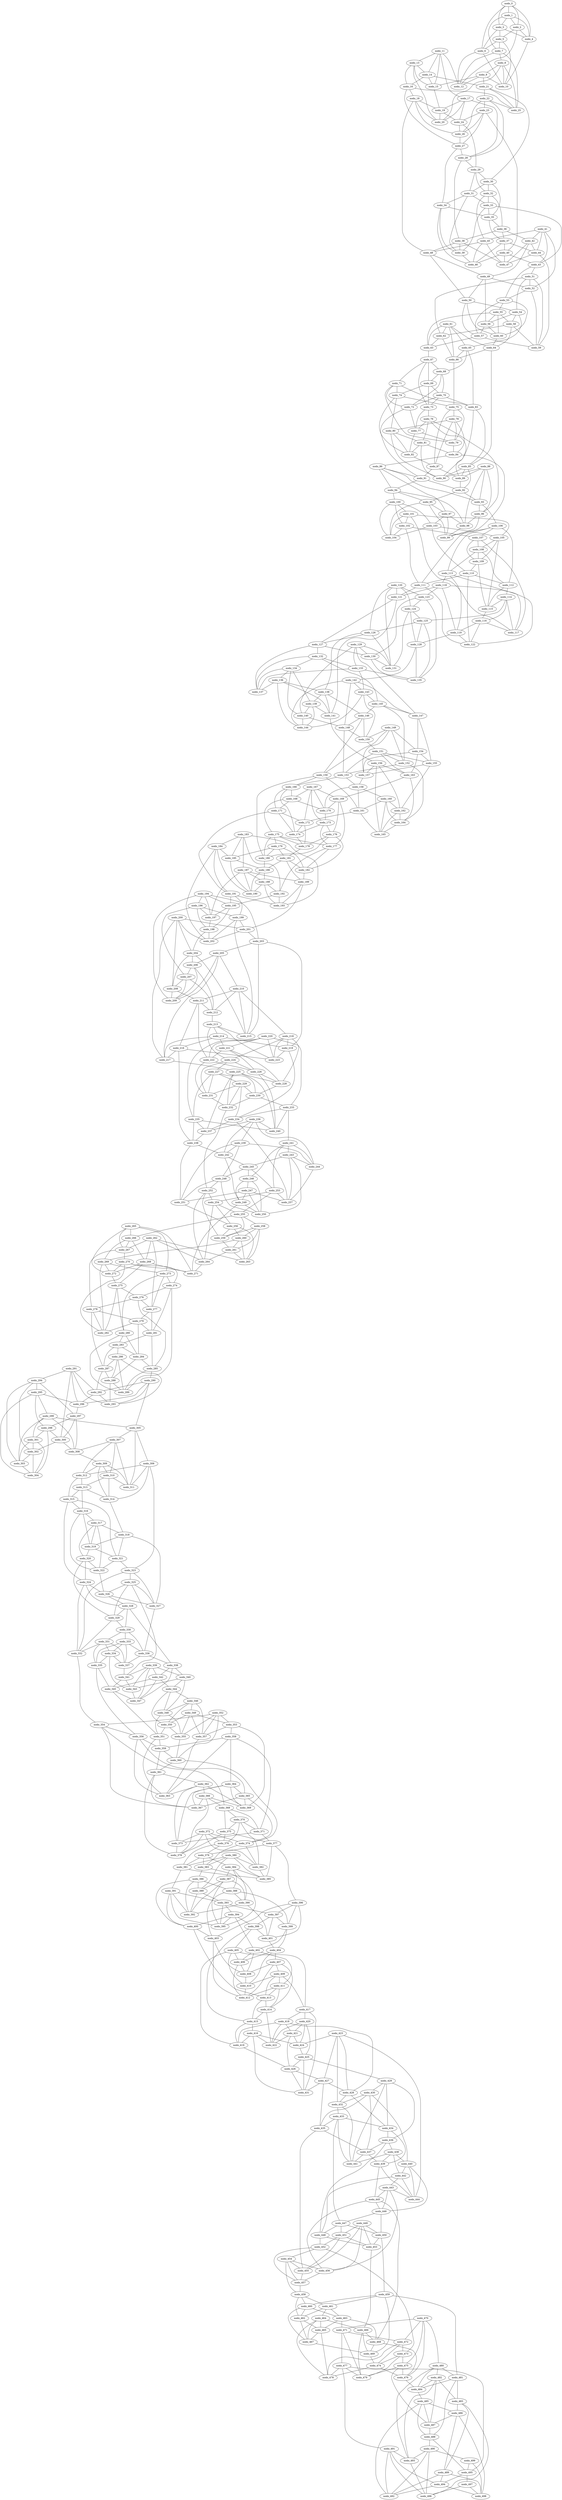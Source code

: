 graph gen_BarabasiAlbert_500 {
  nodo_368 -- nodo_375;
  nodo_368 -- nodo_370;
  nodo_368 -- nodo_371;
  nodo_416 -- nodo_422;
  nodo_312 -- nodo_315;
  nodo_256 -- nodo_260;
  nodo_312 -- nodo_313;
  nodo_256 -- nodo_263;
  nodo_84 -- nodo_86;
  nodo_152 -- nodo_164;
  nodo_39 -- nodo_46;
  nodo_200 -- nodo_201;
  nodo_416 -- nodo_424;
  nodo_200 -- nodo_202;
  nodo_264 -- nodo_271;
  nodo_200 -- nodo_204;
  nodo_160 -- nodo_165;
  nodo_160 -- nodo_164;
  nodo_200 -- nodo_208;
  nodo_160 -- nodo_162;
  nodo_160 -- nodo_161;
  nodo_376 -- nodo_381;
  nodo_320 -- nodo_322;
  nodo_320 -- nodo_324;
  nodo_416 -- nodo_431;
  nodo_320 -- nodo_329;
  nodo_17 -- nodo_19;
  nodo_152 -- nodo_153;
  nodo_248 -- nodo_250;
  nodo_62 -- nodo_63;
  nodo_248 -- nodo_251;
  nodo_424 -- nodo_425;
  nodo_62 -- nodo_66;
  nodo_248 -- nodo_252;
  nodo_17 -- nodo_28;
  nodo_376 -- nodo_379;
  nodo_17 -- nodo_24;
  nodo_17 -- nodo_20;
  nodo_136 -- nodo_144;
  nodo_408 -- nodo_410;
  nodo_136 -- nodo_141;
  nodo_27 -- nodo_34;
  nodo_294 -- nodo_303;
  nodo_433 -- nodo_441;
  nodo_294 -- nodo_302;
  nodo_398 -- nodo_415;
  nodo_433 -- nodo_447;
  nodo_377 -- nodo_396;
  nodo_127 -- nodo_132;
  nodo_488 -- nodo_495;
  nodo_127 -- nodo_130;
  nodo_488 -- nodo_490;
  nodo_127 -- nodo_137;
  nodo_27 -- nodo_28;
  nodo_432 -- nodo_433;
  nodo_272 -- nodo_275;
  nodo_49 -- nodo_56;
  nodo_398 -- nodo_401;
  nodo_49 -- nodo_50;
  nodo_84 -- nodo_99;
  nodo_49 -- nodo_52;
  nodo_377 -- nodo_385;
  nodo_398 -- nodo_405;
  nodo_200 -- nodo_217;
  nodo_281 -- nodo_283;
  nodo_153 -- nodo_166;
  nodo_281 -- nodo_285;
  nodo_377 -- nodo_379;
  nodo_52 -- nodo_53;
  nodo_52 -- nodo_59;
  nodo_415 -- nodo_416;
  nodo_415 -- nodo_419;
  nodo_305 -- nodo_311;
  nodo_273 -- nodo_274;
  nodo_201 -- nodo_202;
  nodo_255 -- nodo_259;
  nodo_201 -- nodo_203;
  nodo_255 -- nodo_258;
  nodo_417 -- nodo_420;
  nodo_151 -- nodo_163;
  nodo_74 -- nodo_75;
  nodo_423 -- nodo_428;
  nodo_409 -- nodo_417;
  nodo_145 -- nodo_152;
  nodo_409 -- nodo_411;
  nodo_409 -- nodo_410;
  nodo_273 -- nodo_277;
  nodo_433 -- nodo_435;
  nodo_409 -- nodo_413;
  nodo_433 -- nodo_434;
  nodo_273 -- nodo_280;
  nodo_417 -- nodo_431;
  nodo_74 -- nodo_80;
  nodo_74 -- nodo_82;
  nodo_96 -- nodo_98;
  nodo_151 -- nodo_152;
  nodo_423 -- nodo_424;
  nodo_151 -- nodo_153;
  nodo_96 -- nodo_99;
  nodo_151 -- nodo_155;
  nodo_423 -- nodo_427;
  nodo_145 -- nodo_146;
  nodo_239 -- nodo_248;
  nodo_128 -- nodo_142;
  nodo_145 -- nodo_147;
  nodo_239 -- nodo_242;
  nodo_134 -- nodo_136;
  nodo_239 -- nodo_244;
  nodo_134 -- nodo_137;
  nodo_280 -- nodo_289;
  nodo_134 -- nodo_139;
  nodo_280 -- nodo_284;
  nodo_280 -- nodo_283;
  nodo_384 -- nodo_390;
  nodo_86 -- nodo_97;
  nodo_37 -- nodo_44;
  nodo_397 -- nodo_401;
  nodo_86 -- nodo_94;
  nodo_37 -- nodo_46;
  nodo_86 -- nodo_93;
  nodo_384 -- nodo_385;
  nodo_86 -- nodo_91;
  nodo_384 -- nodo_388;
  nodo_384 -- nodo_387;
  nodo_391 -- nodo_392;
  nodo_274 -- nodo_289;
  nodo_391 -- nodo_393;
  nodo_423 -- nodo_432;
  nodo_391 -- nodo_395;
  nodo_37 -- nodo_40;
  nodo_489 -- nodo_492;
  nodo_256 -- nodo_259;
  nodo_489 -- nodo_494;
  nodo_239 -- nodo_251;
  nodo_489 -- nodo_498;
  nodo_305 -- nodo_307;
  nodo_15 -- nodo_19;
  nodo_128 -- nodo_135;
  nodo_305 -- nodo_306;
  nodo_416 -- nodo_419;
  nodo_64 -- nodo_66;
  nodo_440 -- nodo_442;
  nodo_440 -- nodo_444;
  nodo_440 -- nodo_446;
  nodo_423 -- nodo_444;
  nodo_495 -- nodo_497;
  nodo_495 -- nodo_494;
  nodo_210 -- nodo_212;
  nodo_210 -- nodo_211;
  nodo_426 -- nodo_427;
  nodo_210 -- nodo_215;
  nodo_210 -- nodo_218;
  nodo_42 -- nodo_47;
  nodo_42 -- nodo_49;
  nodo_254 -- nodo_256;
  nodo_42 -- nodo_44;
  nodo_254 -- nodo_255;
  nodo_262 -- nodo_264;
  nodo_262 -- nodo_263;
  nodo_246 -- nodo_250;
  nodo_70 -- nodo_73;
  nodo_302 -- nodo_303;
  nodo_70 -- nodo_72;
  nodo_302 -- nodo_304;
  nodo_134 -- nodo_140;
  nodo_274 -- nodo_281;
  nodo_310 -- nodo_314;
  nodo_310 -- nodo_313;
  nodo_97 -- nodo_103;
  nodo_262 -- nodo_268;
  nodo_262 -- nodo_267;
  nodo_310 -- nodo_311;
  nodo_418 -- nodo_421;
  nodo_146 -- nodo_150;
  nodo_418 -- nodo_422;
  nodo_418 -- nodo_428;
  nodo_92 -- nodo_95;
  nodo_92 -- nodo_93;
  nodo_146 -- nodo_159;
  nodo_274 -- nodo_276;
  nodo_162 -- nodo_165;
  nodo_162 -- nodo_164;
  nodo_374 -- nodo_383;
  nodo_70 -- nodo_83;
  nodo_374 -- nodo_382;
  nodo_396 -- nodo_401;
  nodo_249 -- nodo_250;
  nodo_383 -- nodo_386;
  nodo_262 -- nodo_277;
  nodo_82 -- nodo_87;
  nodo_396 -- nodo_403;
  nodo_330 -- nodo_333;
  nodo_330 -- nodo_336;
  nodo_290 -- nodo_296;
  nodo_330 -- nodo_331;
  nodo_290 -- nodo_292;
  nodo_383 -- nodo_395;
  nodo_290 -- nodo_293;
  nodo_146 -- nodo_148;
  nodo_30 -- nodo_35;
  nodo_417 -- nodo_418;
  nodo_30 -- nodo_32;
  nodo_118 -- nodo_123;
  nodo_30 -- nodo_31;
  nodo_118 -- nodo_122;
  nodo_118 -- nodo_121;
  nodo_197 -- nodo_198;
  nodo_426 -- nodo_431;
  nodo_430 -- nodo_437;
  nodo_246 -- nodo_247;
  nodo_60 -- nodo_64;
  nodo_430 -- nodo_435;
  nodo_19 -- nodo_24;
  nodo_133 -- nodo_137;
  nodo_246 -- nodo_249;
  nodo_133 -- nodo_135;
  nodo_211 -- nodo_222;
  nodo_19 -- nodo_20;
  nodo_255 -- nodo_266;
  nodo_430 -- nodo_432;
  nodo_253 -- nodo_255;
  nodo_253 -- nodo_254;
  nodo_249 -- nodo_271;
  nodo_253 -- nodo_257;
  nodo_161 -- nodo_165;
  nodo_203 -- nodo_219;
  nodo_275 -- nodo_276;
  nodo_29 -- nodo_32;
  nodo_29 -- nodo_31;
  nodo_29 -- nodo_30;
  nodo_133 -- nodo_143;
  nodo_275 -- nodo_280;
  nodo_275 -- nodo_282;
  nodo_203 -- nodo_215;
  nodo_153 -- nodo_158;
  nodo_460 -- nodo_463;
  nodo_118 -- nodo_119;
  nodo_283 -- nodo_284;
  nodo_425 -- nodo_426;
  nodo_283 -- nodo_287;
  nodo_425 -- nodo_429;
  nodo_460 -- nodo_467;
  nodo_283 -- nodo_286;
  nodo_247 -- nodo_251;
  nodo_126 -- nodo_127;
  nodo_331 -- nodo_335;
  nodo_247 -- nodo_250;
  nodo_331 -- nodo_334;
  nodo_419 -- nodo_426;
  nodo_460 -- nodo_462;
  nodo_331 -- nodo_332;
  nodo_375 -- nodo_378;
  nodo_331 -- nodo_337;
  nodo_375 -- nodo_377;
  nodo_375 -- nodo_376;
  nodo_161 -- nodo_172;
  nodo_247 -- nodo_257;
  nodo_125 -- nodo_135;
  nodo_432 -- nodo_441;
  nodo_50 -- nodo_54;
  nodo_50 -- nodo_57;
  nodo_126 -- nodo_138;
  nodo_388 -- nodo_403;
  nodo_382 -- nodo_385;
  nodo_247 -- nodo_249;
  nodo_126 -- nodo_131;
  nodo_125 -- nodo_126;
  nodo_40 -- nodo_46;
  nodo_40 -- nodo_47;
  nodo_295 -- nodo_304;
  nodo_40 -- nodo_43;
  nodo_125 -- nodo_128;
  nodo_418 -- nodo_419;
  nodo_72 -- nodo_77;
  nodo_50 -- nodo_60;
  nodo_497 -- nodo_498;
  nodo_497 -- nodo_496;
  nodo_72 -- nodo_91;
  nodo_132 -- nodo_137;
  nodo_132 -- nodo_134;
  nodo_132 -- nodo_133;
  nodo_425 -- nodo_431;
  nodo_154 -- nodo_155;
  nodo_119 -- nodo_128;
  nodo_154 -- nodo_157;
  nodo_303 -- nodo_304;
  nodo_469 -- nodo_474;
  nodo_254 -- nodo_264;
  nodo_332 -- nodo_354;
  nodo_154 -- nodo_163;
  nodo_119 -- nodo_122;
  nodo_276 -- nodo_285;
  nodo_203 -- nodo_205;
  nodo_94 -- nodo_95;
  nodo_94 -- nodo_98;
  nodo_428 -- nodo_434;
  nodo_67 -- nodo_73;
  nodo_95 -- nodo_104;
  nodo_67 -- nodo_71;
  nodo_290 -- nodo_305;
  nodo_284 -- nodo_285;
  nodo_348 -- nodo_355;
  nodo_67 -- nodo_69;
  nodo_67 -- nodo_68;
  nodo_324 -- nodo_326;
  nodo_324 -- nodo_328;
  nodo_428 -- nodo_432;
  nodo_196 -- nodo_199;
  nodo_348 -- nodo_351;
  nodo_107 -- nodo_108;
  nodo_107 -- nodo_109;
  nodo_164 -- nodo_165;
  nodo_396 -- nodo_399;
  nodo_196 -- nodo_197;
  nodo_364 -- nodo_369;
  nodo_396 -- nodo_397;
  nodo_196 -- nodo_198;
  nodo_89 -- nodo_92;
  nodo_364 -- nodo_365;
  nodo_364 -- nodo_367;
  nodo_284 -- nodo_288;
  nodo_124 -- nodo_131;
  nodo_7 -- nodo_8;
  nodo_33 -- nodo_39;
  nodo_124 -- nodo_125;
  nodo_179 -- nodo_182;
  nodo_179 -- nodo_181;
  nodo_33 -- nodo_35;
  nodo_179 -- nodo_180;
  nodo_124 -- nodo_128;
  nodo_485 -- nodo_488;
  nodo_364 -- nodo_373;
  nodo_485 -- nodo_486;
  nodo_485 -- nodo_487;
  nodo_485 -- nodo_492;
  nodo_381 -- nodo_385;
  nodo_33 -- nodo_43;
  nodo_79 -- nodo_84;
  nodo_181 -- nodo_189;
  nodo_57 -- nodo_59;
  nodo_181 -- nodo_186;
  nodo_11 -- nodo_14;
  nodo_11 -- nodo_15;
  nodo_181 -- nodo_182;
  nodo_11 -- nodo_12;
  nodo_11 -- nodo_13;
  nodo_11 -- nodo_17;
  nodo_5 -- nodo_10;
  nodo_324 -- nodo_332;
  nodo_381 -- nodo_391;
  nodo_244 -- nodo_257;
  nodo_107 -- nodo_117;
  nodo_57 -- nodo_63;
  nodo_94 -- nodo_100;
  nodo_323 -- nodo_325;
  nodo_379 -- nodo_384;
  nodo_379 -- nodo_383;
  nodo_21 -- nodo_30;
  nodo_379 -- nodo_381;
  nodo_427 -- nodo_431;
  nodo_213 -- nodo_224;
  nodo_213 -- nodo_223;
  nodo_323 -- nodo_327;
  nodo_80 -- nodo_81;
  nodo_80 -- nodo_82;
  nodo_245 -- nodo_253;
  nodo_80 -- nodo_90;
  nodo_163 -- nodo_169;
  nodo_211 -- nodo_212;
  nodo_21 -- nodo_22;
  nodo_123 -- nodo_135;
  nodo_211 -- nodo_216;
  nodo_427 -- nodo_435;
  nodo_430 -- nodo_440;
  nodo_21 -- nodo_25;
  nodo_380 -- nodo_389;
  nodo_123 -- nodo_130;
  nodo_380 -- nodo_385;
  nodo_349 -- nodo_353;
  nodo_285 -- nodo_290;
  nodo_339 -- nodo_347;
  nodo_349 -- nodo_355;
  nodo_380 -- nodo_382;
  nodo_380 -- nodo_381;
  nodo_390 -- nodo_392;
  nodo_349 -- nodo_357;
  nodo_380 -- nodo_383;
  nodo_43 -- nodo_51;
  nodo_43 -- nodo_53;
  nodo_5 -- nodo_6;
  nodo_5 -- nodo_7;
  nodo_106 -- nodo_107;
  nodo_163 -- nodo_164;
  nodo_349 -- nodo_350;
  nodo_227 -- nodo_235;
  nodo_195 -- nodo_197;
  nodo_195 -- nodo_198;
  nodo_499 -- nodo_495;
  nodo_227 -- nodo_231;
  nodo_333 -- nodo_337;
  nodo_333 -- nodo_336;
  nodo_333 -- nodo_335;
  nodo_138 -- nodo_139;
  nodo_333 -- nodo_334;
  nodo_339 -- nodo_343;
  nodo_179 -- nodo_185;
  nodo_445 -- nodo_446;
  nodo_227 -- nodo_230;
  nodo_339 -- nodo_340;
  nodo_285 -- nodo_289;
  nodo_339 -- nodo_341;
  nodo_339 -- nodo_342;
  nodo_499 -- nodo_498;
  nodo_69 -- nodo_70;
  nodo_228 -- nodo_230;
  nodo_69 -- nodo_73;
  nodo_69 -- nodo_74;
  nodo_227 -- nodo_229;
  nodo_178 -- nodo_181;
  nodo_411 -- nodo_414;
  nodo_106 -- nodo_112;
  nodo_411 -- nodo_413;
  nodo_106 -- nodo_113;
  nodo_411 -- nodo_412;
  nodo_106 -- nodo_111;
  nodo_445 -- nodo_456;
  nodo_245 -- nodo_248;
  nodo_139 -- nodo_141;
  nodo_139 -- nodo_140;
  nodo_245 -- nodo_246;
  nodo_180 -- nodo_186;
  nodo_212 -- nodo_213;
  nodo_334 -- nodo_343;
  nodo_323 -- nodo_332;
  nodo_139 -- nodo_144;
  nodo_386 -- nodo_400;
  nodo_123 -- nodo_124;
  nodo_445 -- nodo_468;
  nodo_427 -- nodo_428;
  nodo_484 -- nodo_485;
  nodo_366 -- nodo_367;
  nodo_334 -- nodo_337;
  nodo_366 -- nodo_368;
  nodo_109 -- nodo_110;
  nodo_194 -- nodo_197;
  nodo_366 -- nodo_369;
  nodo_194 -- nodo_195;
  nodo_242 -- nodo_245;
  nodo_194 -- nodo_196;
  nodo_306 -- nodo_323;
  nodo_334 -- nodo_335;
  nodo_150 -- nodo_151;
  nodo_242 -- nodo_249;
  nodo_286 -- nodo_288;
  nodo_286 -- nodo_287;
  nodo_199 -- nodo_215;
  nodo_286 -- nodo_289;
  nodo_286 -- nodo_293;
  nodo_471 -- nodo_479;
  nodo_109 -- nodo_115;
  nodo_214 -- nodo_221;
  nodo_414 -- nodo_415;
  nodo_166 -- nodo_174;
  nodo_471 -- nodo_477;
  nodo_75 -- nodo_87;
  nodo_199 -- nodo_201;
  nodo_199 -- nodo_202;
  nodo_471 -- nodo_472;
  nodo_306 -- nodo_312;
  nodo_306 -- nodo_311;
  nodo_3 -- nodo_4;
  nodo_3 -- nodo_5;
  nodo_338 -- nodo_347;
  nodo_3 -- nodo_6;
  nodo_258 -- nodo_261;
  nodo_258 -- nodo_260;
  nodo_258 -- nodo_263;
  nodo_338 -- nodo_342;
  nodo_351 -- nodo_363;
  nodo_338 -- nodo_340;
  nodo_7 -- nodo_12;
  nodo_443 -- nodo_456;
  nodo_322 -- nodo_326;
  nodo_306 -- nodo_314;
  nodo_350 -- nodo_351;
  nodo_309 -- nodo_312;
  nodo_309 -- nodo_311;
  nodo_309 -- nodo_314;
  nodo_394 -- nodo_398;
  nodo_65 -- nodo_68;
  nodo_229 -- nodo_230;
  nodo_443 -- nodo_446;
  nodo_7 -- nodo_25;
  nodo_335 -- nodo_356;
  nodo_65 -- nodo_66;
  nodo_229 -- nodo_232;
  nodo_443 -- nodo_444;
  nodo_138 -- nodo_146;
  nodo_229 -- nodo_231;
  nodo_443 -- nodo_445;
  nodo_229 -- nodo_234;
  nodo_270 -- nodo_282;
  nodo_309 -- nodo_310;
  nodo_138 -- nodo_141;
  nodo_366 -- nodo_378;
  nodo_213 -- nodo_215;
  nodo_291 -- nodo_300;
  nodo_213 -- nodo_214;
  nodo_166 -- nodo_171;
  nodo_65 -- nodo_83;
  nodo_93 -- nodo_106;
  nodo_87 -- nodo_89;
  nodo_335 -- nodo_345;
  nodo_394 -- nodo_395;
  nodo_87 -- nodo_91;
  nodo_270 -- nodo_274;
  nodo_270 -- nodo_271;
  nodo_270 -- nodo_272;
  nodo_350 -- nodo_355;
  nodo_166 -- nodo_168;
  nodo_77 -- nodo_79;
  nodo_459 -- nodo_460;
  nodo_287 -- nodo_292;
  nodo_35 -- nodo_36;
  nodo_429 -- nodo_441;
  nodo_35 -- nodo_37;
  nodo_457 -- nodo_458;
  nodo_243 -- nodo_244;
  nodo_243 -- nodo_245;
  nodo_459 -- nodo_461;
  nodo_470 -- nodo_475;
  nodo_108 -- nodo_109;
  nodo_470 -- nodo_476;
  nodo_243 -- nodo_250;
  nodo_459 -- nodo_469;
  nodo_470 -- nodo_480;
  nodo_77 -- nodo_82;
  nodo_121 -- nodo_141;
  nodo_287 -- nodo_288;
  nodo_337 -- nodo_341;
  nodo_1 -- nodo_2;
  nodo_55 -- nodo_56;
  nodo_1 -- nodo_3;
  nodo_1 -- nodo_4;
  nodo_55 -- nodo_58;
  nodo_321 -- nodo_322;
  nodo_429 -- nodo_430;
  nodo_1 -- nodo_7;
  nodo_13 -- nodo_16;
  nodo_321 -- nodo_323;
  nodo_13 -- nodo_15;
  nodo_13 -- nodo_14;
  nodo_487 -- nodo_488;
  nodo_13 -- nodo_20;
  nodo_413 -- nodo_414;
  nodo_470 -- nodo_471;
  nodo_259 -- nodo_261;
  nodo_365 -- nodo_369;
  nodo_413 -- nodo_415;
  nodo_470 -- nodo_472;
  nodo_307 -- nodo_310;
  nodo_429 -- nodo_434;
  nodo_307 -- nodo_312;
  nodo_429 -- nodo_436;
  nodo_307 -- nodo_311;
  nodo_55 -- nodo_63;
  nodo_55 -- nodo_60;
  nodo_365 -- nodo_367;
  nodo_486 -- nodo_498;
  nodo_308 -- nodo_309;
  nodo_393 -- nodo_394;
  nodo_393 -- nodo_395;
  nodo_459 -- nodo_481;
  nodo_393 -- nodo_397;
  nodo_258 -- nodo_259;
  nodo_442 -- nodo_448;
  nodo_442 -- nodo_443;
  nodo_184 -- nodo_202;
  nodo_442 -- nodo_444;
  nodo_307 -- nodo_308;
  nodo_486 -- nodo_489;
  nodo_136 -- nodo_138;
  nodo_136 -- nodo_137;
  nodo_23 -- nodo_24;
  nodo_365 -- nodo_374;
  nodo_23 -- nodo_27;
  nodo_23 -- nodo_26;
  nodo_486 -- nodo_487;
  nodo_23 -- nodo_40;
  nodo_121 -- nodo_127;
  nodo_336 -- nodo_338;
  nodo_414 -- nodo_422;
  nodo_336 -- nodo_337;
  nodo_243 -- nodo_257;
  nodo_214 -- nodo_219;
  nodo_214 -- nodo_216;
  nodo_9 -- nodo_15;
  nodo_458 -- nodo_461;
  nodo_214 -- nodo_217;
  nodo_458 -- nodo_460;
  nodo_45 -- nodo_48;
  nodo_45 -- nodo_46;
  nodo_108 -- nodo_113;
  nodo_45 -- nodo_47;
  nodo_108 -- nodo_112;
  nodo_399 -- nodo_402;
  nodo_9 -- nodo_12;
  nodo_399 -- nodo_404;
  nodo_458 -- nodo_462;
  nodo_9 -- nodo_10;
  nodo_296 -- nodo_297;
  nodo_189 -- nodo_201;
  nodo_344 -- nodo_348;
  nodo_448 -- nodo_453;
  nodo_344 -- nodo_346;
  nodo_448 -- nodo_452;
  nodo_120 -- nodo_131;
  nodo_120 -- nodo_124;
  nodo_120 -- nodo_123;
  nodo_120 -- nodo_121;
  nodo_481 -- nodo_488;
  nodo_192 -- nodo_193;
  nodo_120 -- nodo_126;
  nodo_216 -- nodo_238;
  nodo_224 -- nodo_231;
  nodo_192 -- nodo_195;
  nodo_95 -- nodo_97;
  nodo_9 -- nodo_21;
  nodo_184 -- nodo_191;
  nodo_95 -- nodo_99;
  nodo_184 -- nodo_190;
  nodo_51 -- nodo_54;
  nodo_51 -- nodo_52;
  nodo_361 -- nodo_378;
  nodo_328 -- nodo_338;
  nodo_28 -- nodo_38;
  nodo_51 -- nodo_59;
  nodo_207 -- nodo_209;
  nodo_207 -- nodo_208;
  nodo_481 -- nodo_483;
  nodo_481 -- nodo_484;
  nodo_216 -- nodo_223;
  nodo_184 -- nodo_185;
  nodo_456 -- nodo_457;
  nodo_28 -- nodo_29;
  nodo_168 -- nodo_175;
  nodo_328 -- nodo_330;
  nodo_73 -- nodo_77;
  nodo_51 -- nodo_62;
  nodo_73 -- nodo_76;
  nodo_353 -- nodo_369;
  nodo_361 -- nodo_367;
  nodo_328 -- nodo_329;
  nodo_352 -- nodo_360;
  nodo_168 -- nodo_170;
  nodo_168 -- nodo_171;
  nodo_16 -- nodo_18;
  nodo_16 -- nodo_25;
  nodo_16 -- nodo_27;
  nodo_352 -- nodo_354;
  nodo_352 -- nodo_353;
  nodo_352 -- nodo_357;
  nodo_207 -- nodo_212;
  nodo_352 -- nodo_355;
  nodo_175 -- nodo_178;
  nodo_344 -- nodo_350;
  nodo_175 -- nodo_179;
  nodo_175 -- nodo_177;
  nodo_38 -- nodo_39;
  nodo_472 -- nodo_474;
  nodo_472 -- nodo_473;
  nodo_288 -- nodo_289;
  nodo_472 -- nodo_478;
  nodo_38 -- nodo_47;
  nodo_38 -- nodo_48;
  nodo_288 -- nodo_293;
  nodo_233 -- nodo_240;
  nodo_224 -- nodo_226;
  nodo_175 -- nodo_180;
  nodo_233 -- nodo_241;
  nodo_224 -- nodo_227;
  nodo_361 -- nodo_362;
  nodo_185 -- nodo_190;
  nodo_449 -- nodo_456;
  nodo_449 -- nodo_455;
  nodo_490 -- nodo_492;
  nodo_490 -- nodo_493;
  nodo_449 -- nodo_453;
  nodo_449 -- nodo_451;
  nodo_490 -- nodo_496;
  nodo_449 -- nodo_450;
  nodo_439 -- nodo_445;
  nodo_295 -- nodo_296;
  nodo_198 -- nodo_204;
  nodo_63 -- nodo_67;
  nodo_198 -- nodo_202;
  nodo_439 -- nodo_444;
  nodo_480 -- nodo_493;
  nodo_345 -- nodo_347;
  nodo_233 -- nodo_234;
  nodo_279 -- nodo_282;
  nodo_455 -- nodo_457;
  nodo_279 -- nodo_281;
  nodo_279 -- nodo_284;
  nodo_401 -- nodo_404;
  nodo_185 -- nodo_186;
  nodo_167 -- nodo_173;
  nodo_327 -- nodo_336;
  nodo_85 -- nodo_89;
  nodo_241 -- nodo_244;
  nodo_206 -- nodo_209;
  nodo_295 -- nodo_298;
  nodo_241 -- nodo_243;
  nodo_295 -- nodo_299;
  nodo_85 -- nodo_92;
  nodo_241 -- nodo_246;
  nodo_400 -- nodo_413;
  nodo_85 -- nodo_90;
  nodo_206 -- nodo_207;
  nodo_480 -- nodo_482;
  nodo_490 -- nodo_499;
  nodo_480 -- nodo_481;
  nodo_480 -- nodo_484;
  nodo_48 -- nodo_50;
  nodo_75 -- nodo_78;
  nodo_75 -- nodo_79;
  nodo_217 -- nodo_225;
  nodo_206 -- nodo_212;
  nodo_216 -- nodo_217;
  nodo_351 -- nodo_359;
  nodo_167 -- nodo_168;
  nodo_167 -- nodo_169;
  nodo_362 -- nodo_373;
  nodo_362 -- nodo_363;
  nodo_400 -- nodo_403;
  nodo_241 -- nodo_253;
  nodo_362 -- nodo_366;
  nodo_167 -- nodo_172;
  nodo_362 -- nodo_369;
  nodo_48 -- nodo_49;
  nodo_167 -- nodo_170;
  nodo_97 -- nodo_99;
  nodo_97 -- nodo_98;
  nodo_53 -- nodo_57;
  nodo_191 -- nodo_193;
  nodo_53 -- nodo_55;
  nodo_191 -- nodo_195;
  nodo_191 -- nodo_199;
  nodo_112 -- nodo_115;
  nodo_345 -- nodo_351;
  nodo_53 -- nodo_60;
  nodo_438 -- nodo_439;
  nodo_26 -- nodo_27;
  nodo_473 -- nodo_475;
  nodo_278 -- nodo_279;
  nodo_473 -- nodo_474;
  nodo_112 -- nodo_114;
  nodo_473 -- nodo_479;
  nodo_31 -- nodo_39;
  nodo_31 -- nodo_34;
  nodo_31 -- nodo_33;
  nodo_130 -- nodo_135;
  nodo_446 -- nodo_447;
  nodo_226 -- nodo_240;
  nodo_483 -- nodo_496;
  nodo_346 -- nodo_349;
  nodo_182 -- nodo_189;
  nodo_278 -- nodo_282;
  nodo_346 -- nodo_348;
  nodo_174 -- nodo_178;
  nodo_278 -- nodo_287;
  nodo_110 -- nodo_112;
  nodo_110 -- nodo_111;
  nodo_105 -- nodo_108;
  nodo_105 -- nodo_109;
  nodo_102 -- nodo_111;
  nodo_402 -- nodo_406;
  nodo_402 -- nodo_408;
  nodo_81 -- nodo_82;
  nodo_230 -- nodo_233;
  nodo_81 -- nodo_84;
  nodo_230 -- nodo_232;
  nodo_234 -- nodo_257;
  nodo_318 -- nodo_327;
  nodo_354 -- nodo_356;
  nodo_81 -- nodo_90;
  nodo_318 -- nodo_321;
  nodo_475 -- nodo_487;
  nodo_130 -- nodo_131;
  nodo_169 -- nodo_170;
  nodo_169 -- nodo_177;
  nodo_474 -- nodo_478;
  nodo_226 -- nodo_228;
  nodo_474 -- nodo_476;
  nodo_169 -- nodo_176;
  nodo_218 -- nodo_228;
  nodo_102 -- nodo_107;
  nodo_102 -- nodo_104;
  nodo_149 -- nodo_159;
  nodo_18 -- nodo_48;
  nodo_402 -- nodo_411;
  nodo_454 -- nodo_456;
  nodo_454 -- nodo_455;
  nodo_2 -- nodo_12;
  nodo_149 -- nodo_157;
  nodo_454 -- nodo_458;
  nodo_454 -- nodo_457;
  nodo_218 -- nodo_224;
  nodo_410 -- nodo_412;
  nodo_93 -- nodo_96;
  nodo_149 -- nodo_152;
  nodo_317 -- nodo_318;
  nodo_149 -- nodo_154;
  nodo_218 -- nodo_223;
  nodo_317 -- nodo_319;
  nodo_105 -- nodo_115;
  nodo_149 -- nodo_150;
  nodo_277 -- nodo_279;
  nodo_446 -- nodo_450;
  nodo_177 -- nodo_182;
  nodo_326 -- nodo_328;
  nodo_355 -- nodo_360;
  nodo_326 -- nodo_327;
  nodo_41 -- nodo_52;
  nodo_483 -- nodo_489;
  nodo_483 -- nodo_486;
  nodo_196 -- nodo_207;
  nodo_41 -- nodo_42;
  nodo_41 -- nodo_43;
  nodo_346 -- nodo_357;
  nodo_41 -- nodo_44;
  nodo_41 -- nodo_45;
  nodo_71 -- nodo_79;
  nodo_346 -- nodo_350;
  nodo_277 -- nodo_281;
  nodo_71 -- nodo_74;
  nodo_71 -- nodo_72;
  nodo_183 -- nodo_185;
  nodo_183 -- nodo_184;
  nodo_177 -- nodo_192;
  nodo_482 -- nodo_493;
  nodo_447 -- nodo_448;
  nodo_225 -- nodo_240;
  nodo_183 -- nodo_187;
  nodo_297 -- nodo_298;
  nodo_18 -- nodo_19;
  nodo_111 -- nodo_122;
  nodo_269 -- nodo_282;
  nodo_111 -- nodo_121;
  nodo_18 -- nodo_26;
  nodo_403 -- nodo_408;
  nodo_18 -- nodo_20;
  nodo_482 -- nodo_487;
  nodo_71 -- nodo_83;
  nodo_482 -- nodo_484;
  nodo_325 -- nodo_341;
  nodo_353 -- nodo_358;
  nodo_482 -- nodo_483;
  nodo_218 -- nodo_219;
  nodo_183 -- nodo_193;
  nodo_225 -- nodo_232;
  nodo_269 -- nodo_273;
  nodo_183 -- nodo_192;
  nodo_225 -- nodo_237;
  nodo_353 -- nodo_357;
  nodo_269 -- nodo_272;
  nodo_397 -- nodo_399;
  nodo_103 -- nodo_110;
  nodo_397 -- nodo_398;
  nodo_231 -- nodo_232;
  nodo_319 -- nodo_321;
  nodo_319 -- nodo_320;
  nodo_476 -- nodo_484;
  nodo_219 -- nodo_234;
  nodo_232 -- nodo_252;
  nodo_318 -- nodo_319;
  nodo_148 -- nodo_153;
  nodo_148 -- nodo_150;
  nodo_225 -- nodo_228;
  nodo_260 -- nodo_269;
  nodo_360 -- nodo_361;
  nodo_61 -- nodo_62;
  nodo_354 -- nodo_367;
  nodo_61 -- nodo_63;
  nodo_61 -- nodo_64;
  nodo_61 -- nodo_65;
  nodo_475 -- nodo_476;
  nodo_61 -- nodo_66;
  nodo_475 -- nodo_479;
  nodo_103 -- nodo_104;
  nodo_103 -- nodo_105;
  nodo_354 -- nodo_368;
  nodo_325 -- nodo_326;
  nodo_325 -- nodo_327;
  nodo_176 -- nodo_180;
  nodo_219 -- nodo_223;
  nodo_403 -- nodo_412;
  nodo_83 -- nodo_85;
  nodo_176 -- nodo_182;
  nodo_360 -- nodo_374;
  nodo_260 -- nodo_263;
  nodo_8 -- nodo_9;
  nodo_176 -- nodo_178;
  nodo_447 -- nodo_450;
  nodo_83 -- nodo_90;
  nodo_260 -- nodo_261;
  nodo_325 -- nodo_329;
  nodo_447 -- nodo_451;
  nodo_110 -- nodo_122;
  nodo_436 -- nodo_437;
  nodo_404 -- nodo_407;
  nodo_436 -- nodo_438;
  nodo_140 -- nodo_144;
  nodo_172 -- nodo_174;
  nodo_56 -- nodo_57;
  nodo_468 -- nodo_469;
  nodo_132 -- nodo_145;
  nodo_404 -- nodo_406;
  nodo_172 -- nodo_178;
  nodo_388 -- nodo_390;
  nodo_276 -- nodo_278;
  nodo_4 -- nodo_10;
  nodo_276 -- nodo_277;
  nodo_268 -- nodo_275;
  nodo_56 -- nodo_60;
  nodo_268 -- nodo_272;
  nodo_268 -- nodo_271;
  nodo_356 -- nodo_359;
  nodo_78 -- nodo_79;
  nodo_156 -- nodo_165;
  nodo_204 -- nodo_215;
  nodo_236 -- nodo_242;
  nodo_156 -- nodo_163;
  nodo_156 -- nodo_162;
  nodo_236 -- nodo_240;
  nodo_453 -- nodo_466;
  nodo_115 -- nodo_116;
  nodo_394 -- nodo_400;
  nodo_236 -- nodo_244;
  nodo_316 -- nodo_322;
  nodo_394 -- nodo_402;
  nodo_252 -- nodo_259;
  nodo_252 -- nodo_254;
  nodo_44 -- nodo_59;
  nodo_78 -- nodo_80;
  nodo_220 -- nodo_221;
  nodo_220 -- nodo_222;
  nodo_300 -- nodo_308;
  nodo_78 -- nodo_84;
  nodo_78 -- nodo_87;
  nodo_140 -- nodo_148;
  nodo_220 -- nodo_223;
  nodo_300 -- nodo_302;
  nodo_452 -- nodo_454;
  nodo_147 -- nodo_154;
  nodo_372 -- nodo_376;
  nodo_147 -- nodo_155;
  nodo_204 -- nodo_206;
  nodo_372 -- nodo_378;
  nodo_452 -- nodo_457;
  nodo_194 -- nodo_209;
  nodo_44 -- nodo_47;
  nodo_372 -- nodo_382;
  nodo_421 -- nodo_426;
  nodo_204 -- nodo_208;
  nodo_220 -- nodo_233;
  nodo_116 -- nodo_122;
  nodo_188 -- nodo_190;
  nodo_341 -- nodo_343;
  nodo_188 -- nodo_193;
  nodo_194 -- nodo_203;
  nodo_421 -- nodo_422;
  nodo_188 -- nodo_192;
  nodo_341 -- nodo_345;
  nodo_421 -- nodo_424;
  nodo_220 -- nodo_235;
  nodo_468 -- nodo_476;
  nodo_315 -- nodo_316;
  nodo_68 -- nodo_70;
  nodo_261 -- nodo_264;
  nodo_261 -- nodo_263;
  nodo_155 -- nodo_162;
  nodo_461 -- nodo_462;
  nodo_388 -- nodo_399;
  nodo_461 -- nodo_463;
  nodo_461 -- nodo_464;
  nodo_68 -- nodo_72;
  nodo_100 -- nodo_103;
  nodo_100 -- nodo_104;
  nodo_100 -- nodo_101;
  nodo_100 -- nodo_102;
  nodo_292 -- nodo_293;
  nodo_477 -- nodo_491;
  nodo_68 -- nodo_69;
  nodo_292 -- nodo_296;
  nodo_437 -- nodo_441;
  nodo_477 -- nodo_495;
  nodo_298 -- nodo_304;
  nodo_22 -- nodo_23;
  nodo_235 -- nodo_238;
  nodo_298 -- nodo_300;
  nodo_404 -- nodo_410;
  nodo_22 -- nodo_25;
  nodo_298 -- nodo_301;
  nodo_372 -- nodo_373;
  nodo_22 -- nodo_26;
  nodo_372 -- nodo_374;
  nodo_22 -- nodo_28;
  nodo_155 -- nodo_157;
  nodo_235 -- nodo_237;
  nodo_452 -- nodo_473;
  nodo_32 -- nodo_45;
  nodo_357 -- nodo_363;
  nodo_301 -- nodo_304;
  nodo_437 -- nodo_439;
  nodo_301 -- nodo_302;
  nodo_405 -- nodo_410;
  nodo_301 -- nodo_303;
  nodo_101 -- nodo_117;
  nodo_405 -- nodo_419;
  nodo_235 -- nodo_240;
  nodo_267 -- nodo_278;
  nodo_405 -- nodo_417;
  nodo_91 -- nodo_94;
  nodo_91 -- nodo_92;
  nodo_116 -- nodo_119;
  nodo_317 -- nodo_322;
  nodo_251 -- nodo_256;
  nodo_32 -- nodo_36;
  nodo_317 -- nodo_320;
  nodo_32 -- nodo_33;
  nodo_205 -- nodo_217;
  nodo_467 -- nodo_469;
  nodo_173 -- nodo_176;
  nodo_173 -- nodo_177;
  nodo_173 -- nodo_174;
  nodo_477 -- nodo_479;
  nodo_477 -- nodo_478;
  nodo_116 -- nodo_117;
  nodo_205 -- nodo_210;
  nodo_291 -- nodo_296;
  nodo_156 -- nodo_157;
  nodo_291 -- nodo_294;
  nodo_58 -- nodo_59;
  nodo_205 -- nodo_209;
  nodo_205 -- nodo_206;
  nodo_340 -- nodo_343;
  nodo_340 -- nodo_344;
  nodo_291 -- nodo_292;
  nodo_291 -- nodo_293;
  nodo_340 -- nodo_348;
  nodo_6 -- nodo_10;
  nodo_189 -- nodo_193;
  nodo_316 -- nodo_317;
  nodo_6 -- nodo_12;
  nodo_252 -- nodo_264;
  nodo_316 -- nodo_319;
  nodo_373 -- nodo_378;
  nodo_58 -- nodo_62;
  nodo_58 -- nodo_64;
  nodo_297 -- nodo_308;
  nodo_141 -- nodo_156;
  nodo_297 -- nodo_300;
  nodo_234 -- nodo_237;
  nodo_267 -- nodo_270;
  nodo_101 -- nodo_104;
  nodo_451 -- nodo_453;
  nodo_462 -- nodo_467;
  nodo_101 -- nodo_105;
  nodo_451 -- nodo_452;
  nodo_462 -- nodo_465;
  nodo_356 -- nodo_365;
  nodo_356 -- nodo_363;
  nodo_451 -- nodo_455;
  nodo_405 -- nodo_406;
  nodo_389 -- nodo_392;
  nodo_101 -- nodo_102;
  nodo_389 -- nodo_393;
  nodo_438 -- nodo_442;
  nodo_299 -- nodo_305;
  nodo_406 -- nodo_412;
  nodo_299 -- nodo_303;
  nodo_299 -- nodo_308;
  nodo_438 -- nodo_440;
  nodo_358 -- nodo_364;
  nodo_438 -- nodo_441;
  nodo_358 -- nodo_363;
  nodo_14 -- nodo_16;
  nodo_14 -- nodo_15;
  nodo_64 -- nodo_85;
  nodo_299 -- nodo_301;
  nodo_14 -- nodo_21;
  nodo_142 -- nodo_144;
  nodo_294 -- nodo_295;
  nodo_142 -- nodo_143;
  nodo_238 -- nodo_251;
  nodo_294 -- nodo_297;
  nodo_142 -- nodo_148;
  nodo_142 -- nodo_147;
  nodo_222 -- nodo_226;
  nodo_342 -- nodo_345;
  nodo_466 -- nodo_469;
  nodo_342 -- nodo_344;
  nodo_434 -- nodo_439;
  nodo_463 -- nodo_471;
  nodo_466 -- nodo_468;
  nodo_36 -- nodo_37;
  nodo_36 -- nodo_38;
  nodo_358 -- nodo_371;
  nodo_386 -- nodo_392;
  nodo_342 -- nodo_347;
  nodo_36 -- nodo_42;
  nodo_386 -- nodo_389;
  nodo_238 -- nodo_242;
  nodo_386 -- nodo_388;
  nodo_491 -- nodo_496;
  nodo_491 -- nodo_494;
  nodo_491 -- nodo_492;
  nodo_491 -- nodo_493;
  nodo_114 -- nodo_125;
  nodo_434 -- nodo_436;
  nodo_54 -- nodo_58;
  nodo_76 -- nodo_89;
  nodo_463 -- nodo_465;
  nodo_54 -- nodo_56;
  nodo_113 -- nodo_117;
  nodo_158 -- nodo_161;
  nodo_158 -- nodo_160;
  nodo_113 -- nodo_119;
  nodo_113 -- nodo_118;
  nodo_466 -- nodo_479;
  nodo_435 -- nodo_455;
  nodo_463 -- nodo_468;
  nodo_494 -- nodo_492;
  nodo_370 -- nodo_371;
  nodo_129 -- nodo_140;
  nodo_370 -- nodo_375;
  nodo_370 -- nodo_376;
  nodo_54 -- nodo_65;
  nodo_76 -- nodo_96;
  nodo_158 -- nodo_170;
  nodo_157 -- nodo_158;
  nodo_129 -- nodo_147;
  nodo_171 -- nodo_191;
  nodo_237 -- nodo_238;
  nodo_76 -- nodo_77;
  nodo_170 -- nodo_173;
  nodo_186 -- nodo_188;
  nodo_266 -- nodo_267;
  nodo_266 -- nodo_268;
  nodo_406 -- nodo_408;
  nodo_2 -- nodo_4;
  nodo_450 -- nodo_453;
  nodo_2 -- nodo_5;
  nodo_266 -- nodo_269;
  nodo_450 -- nodo_459;
  nodo_370 -- nodo_382;
  nodo_494 -- nodo_498;
  nodo_129 -- nodo_130;
  nodo_222 -- nodo_231;
  nodo_76 -- nodo_81;
  nodo_129 -- nodo_133;
  nodo_129 -- nodo_131;
  nodo_186 -- nodo_190;
  nodo_98 -- nodo_99;
  nodo_221 -- nodo_226;
  nodo_391 -- nodo_400;
  nodo_221 -- nodo_228;
  nodo_88 -- nodo_90;
  nodo_387 -- nodo_389;
  nodo_88 -- nodo_93;
  nodo_265 -- nodo_271;
  nodo_265 -- nodo_272;
  nodo_88 -- nodo_96;
  nodo_221 -- nodo_222;
  nodo_407 -- nodo_414;
  nodo_435 -- nodo_437;
  nodo_88 -- nodo_98;
  nodo_407 -- nodo_412;
  nodo_88 -- nodo_89;
  nodo_171 -- nodo_174;
  nodo_265 -- nodo_266;
  nodo_265 -- nodo_267;
  nodo_171 -- nodo_172;
  nodo_187 -- nodo_197;
  nodo_208 -- nodo_209;
  nodo_313 -- nodo_315;
  nodo_315 -- nodo_321;
  nodo_359 -- nodo_360;
  nodo_313 -- nodo_314;
  nodo_313 -- nodo_316;
  nodo_359 -- nodo_361;
  nodo_8 -- nodo_10;
  nodo_387 -- nodo_390;
  nodo_315 -- nodo_324;
  nodo_387 -- nodo_392;
  nodo_465 -- nodo_467;
  nodo_66 -- nodo_75;
  nodo_8 -- nodo_25;
  nodo_329 -- nodo_332;
  nodo_329 -- nodo_330;
  nodo_24 -- nodo_26;
  nodo_464 -- nodo_478;
  nodo_24 -- nodo_29;
  nodo_343 -- nodo_347;
  nodo_8 -- nodo_20;
  nodo_420 -- nodo_421;
  nodo_420 -- nodo_422;
  nodo_34 -- nodo_46;
  nodo_465 -- nodo_478;
  nodo_371 -- nodo_373;
  nodo_420 -- nodo_425;
  nodo_236 -- nodo_239;
  nodo_236 -- nodo_237;
  nodo_420 -- nodo_424;
  nodo_159 -- nodo_161;
  nodo_464 -- nodo_465;
  nodo_464 -- nodo_466;
  nodo_159 -- nodo_166;
  nodo_464 -- nodo_467;
  nodo_114 -- nodo_117;
  nodo_114 -- nodo_116;
  nodo_114 -- nodo_115;
  nodo_436 -- nodo_448;
  nodo_358 -- nodo_359;
  nodo_0 -- nodo_1;
  nodo_387 -- nodo_395;
  nodo_493 -- nodo_496;
  nodo_0 -- nodo_2;
  nodo_34 -- nodo_39;
  nodo_0 -- nodo_3;
  nodo_143 -- nodo_145;
  nodo_0 -- nodo_4;
  nodo_143 -- nodo_144;
  nodo_407 -- nodo_409;
  nodo_0 -- nodo_6;
  nodo_34 -- nodo_35;
  nodo_407 -- nodo_408;
  nodo_187 -- nodo_190;
  nodo_208 -- nodo_211;
  nodo_159 -- nodo_180;
  nodo_187 -- nodo_189;
  nodo_187 -- nodo_188;
  nodo_314 -- nodo_318;
  nodo_390 -- nodo_401;
  nodo_265 -- nodo_273;
  nodo_371 -- nodo_377;
  nodo_143 -- nodo_150;
}